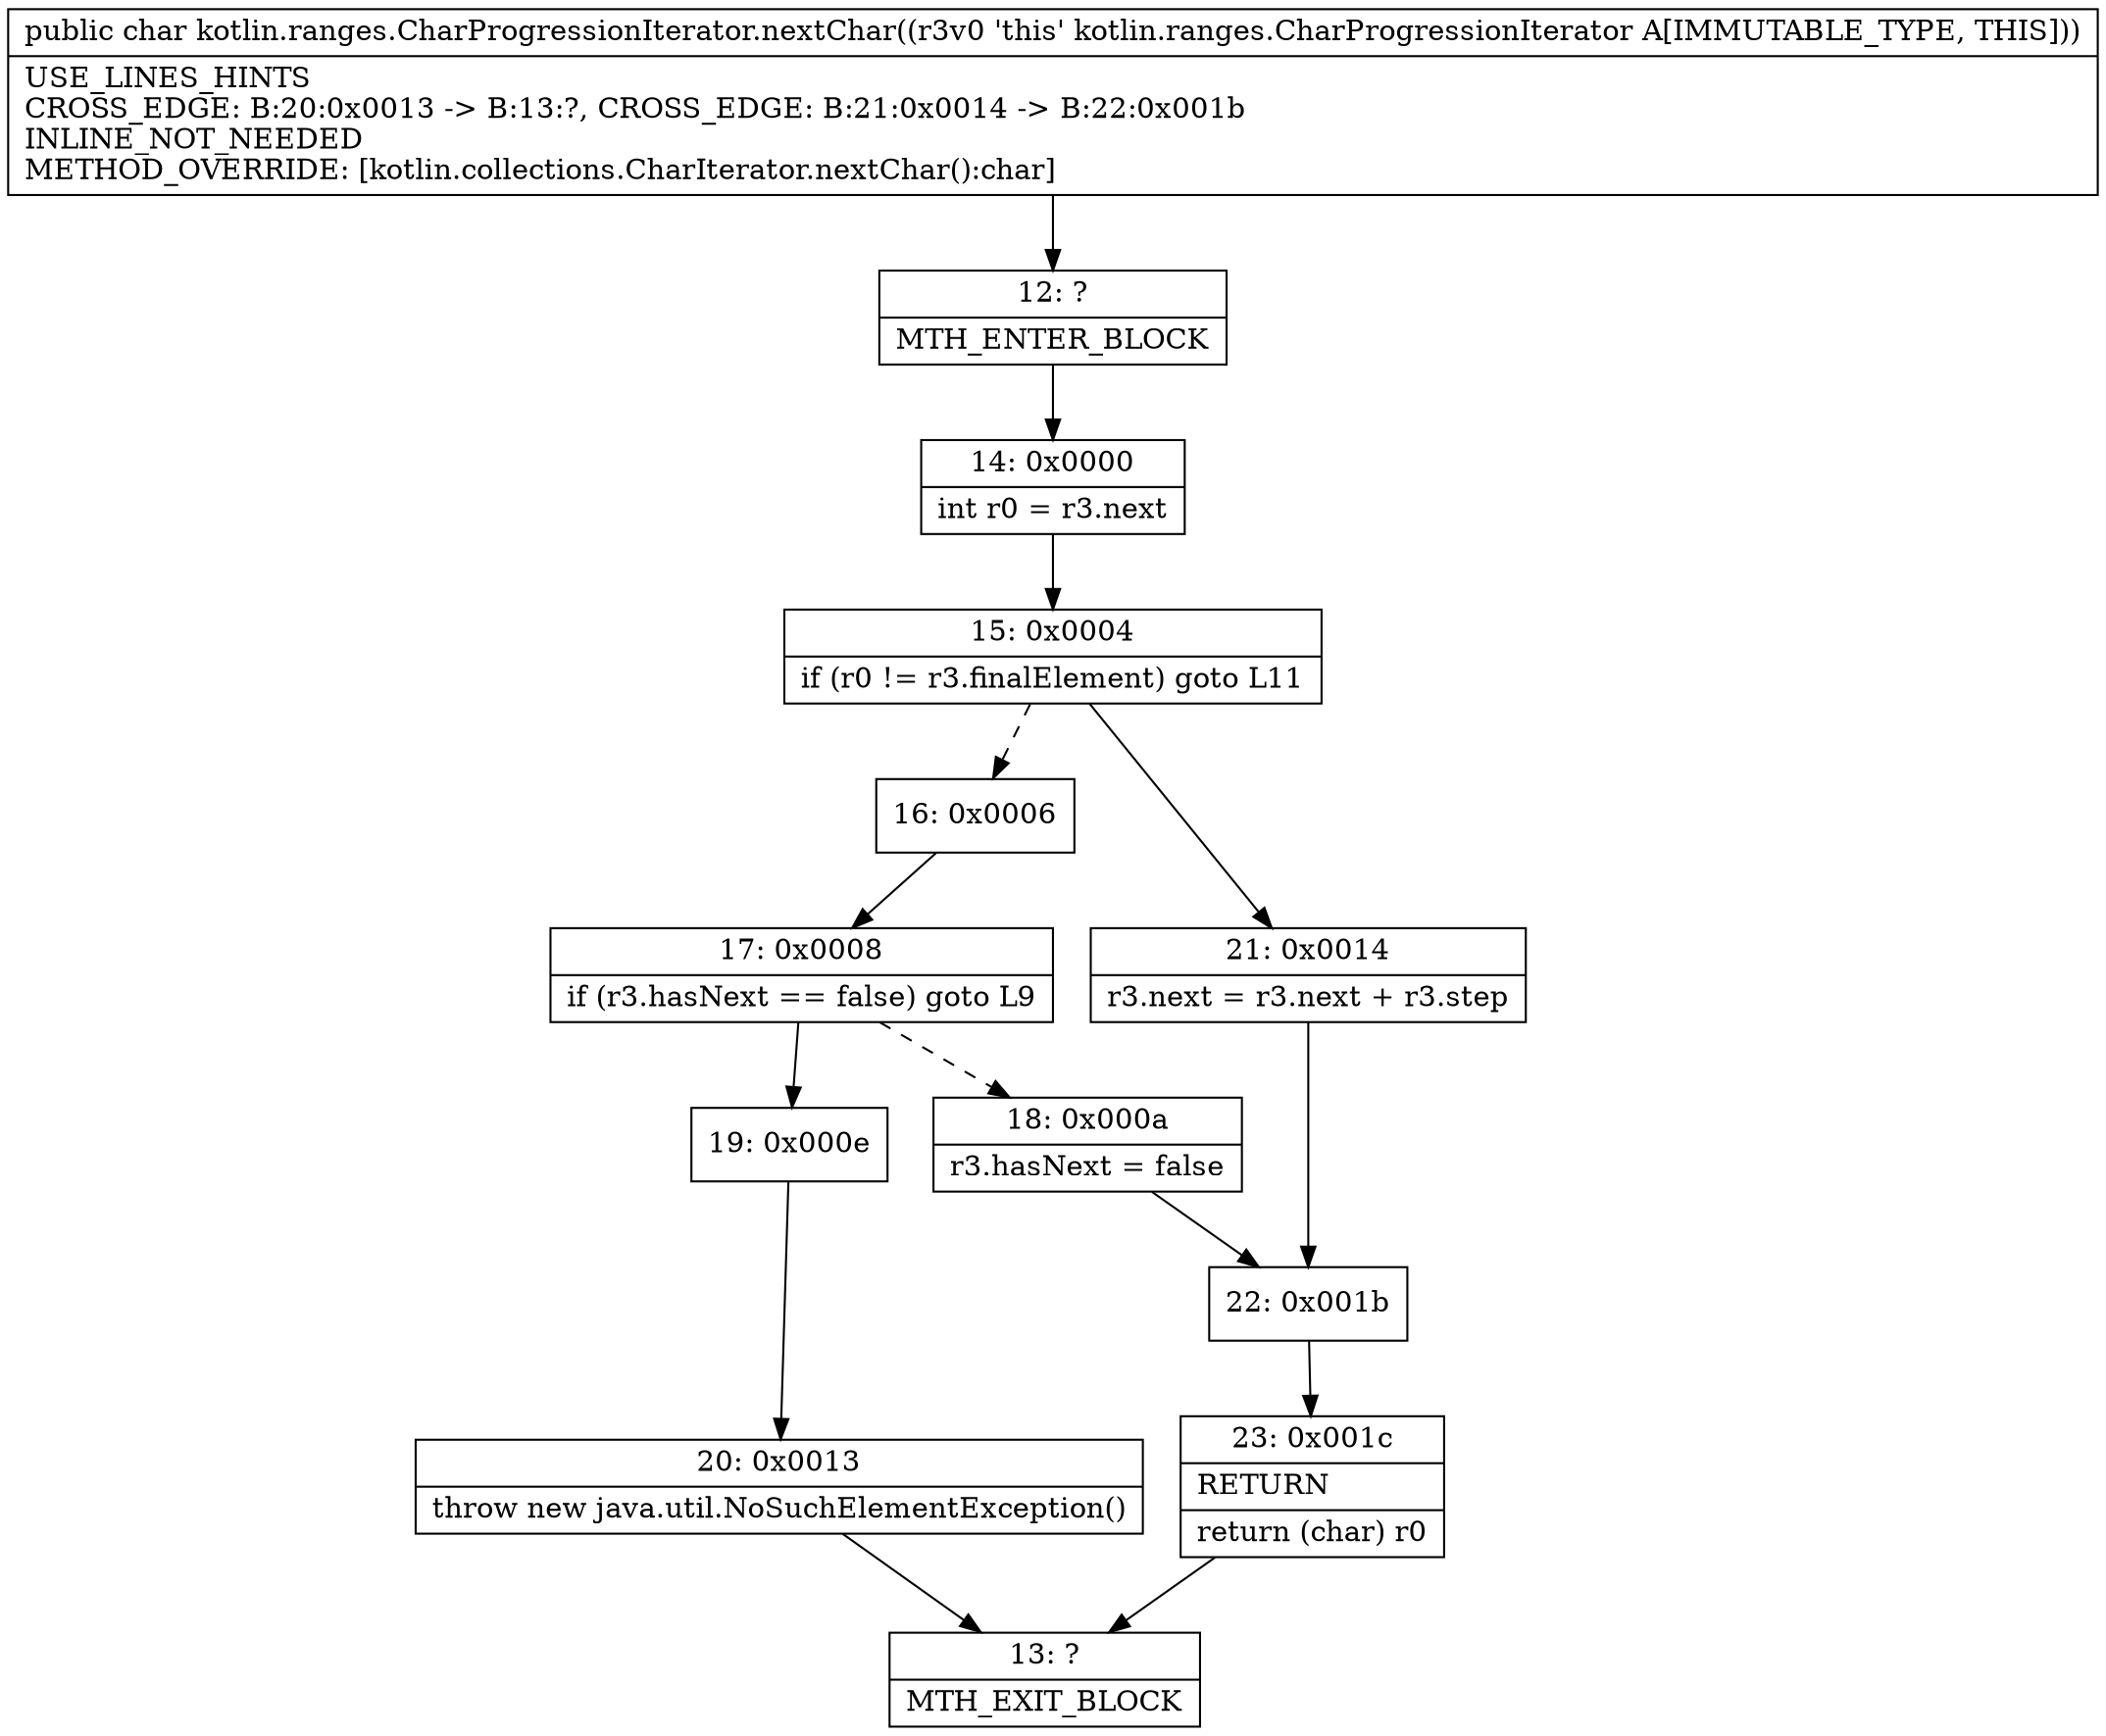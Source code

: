 digraph "CFG forkotlin.ranges.CharProgressionIterator.nextChar()C" {
Node_12 [shape=record,label="{12\:\ ?|MTH_ENTER_BLOCK\l}"];
Node_14 [shape=record,label="{14\:\ 0x0000|int r0 = r3.next\l}"];
Node_15 [shape=record,label="{15\:\ 0x0004|if (r0 != r3.finalElement) goto L11\l}"];
Node_16 [shape=record,label="{16\:\ 0x0006}"];
Node_17 [shape=record,label="{17\:\ 0x0008|if (r3.hasNext == false) goto L9\l}"];
Node_18 [shape=record,label="{18\:\ 0x000a|r3.hasNext = false\l}"];
Node_22 [shape=record,label="{22\:\ 0x001b}"];
Node_23 [shape=record,label="{23\:\ 0x001c|RETURN\l|return (char) r0\l}"];
Node_13 [shape=record,label="{13\:\ ?|MTH_EXIT_BLOCK\l}"];
Node_19 [shape=record,label="{19\:\ 0x000e}"];
Node_20 [shape=record,label="{20\:\ 0x0013|throw new java.util.NoSuchElementException()\l}"];
Node_21 [shape=record,label="{21\:\ 0x0014|r3.next = r3.next + r3.step\l}"];
MethodNode[shape=record,label="{public char kotlin.ranges.CharProgressionIterator.nextChar((r3v0 'this' kotlin.ranges.CharProgressionIterator A[IMMUTABLE_TYPE, THIS]))  | USE_LINES_HINTS\lCROSS_EDGE: B:20:0x0013 \-\> B:13:?, CROSS_EDGE: B:21:0x0014 \-\> B:22:0x001b\lINLINE_NOT_NEEDED\lMETHOD_OVERRIDE: [kotlin.collections.CharIterator.nextChar():char]\l}"];
MethodNode -> Node_12;Node_12 -> Node_14;
Node_14 -> Node_15;
Node_15 -> Node_16[style=dashed];
Node_15 -> Node_21;
Node_16 -> Node_17;
Node_17 -> Node_18[style=dashed];
Node_17 -> Node_19;
Node_18 -> Node_22;
Node_22 -> Node_23;
Node_23 -> Node_13;
Node_19 -> Node_20;
Node_20 -> Node_13;
Node_21 -> Node_22;
}


